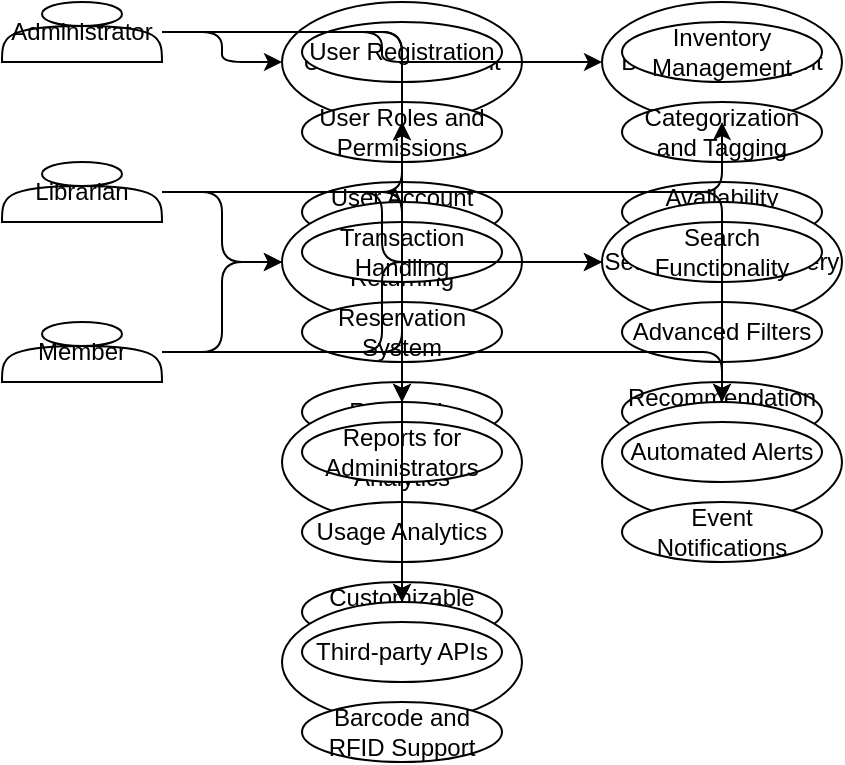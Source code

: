 <mxfile>
  <diagram name="Use Case Diagram">
    <mxGraphModel dx="1314" dy="788" grid="1" gridSize="10" guides="1" tooltips="1" connect="1" arrows="1" fold="1" page="1" pageScale="1" pageWidth="827" pageHeight="1169" math="0" shadow="0">
      <root>
        <mxCell id="0" />
        <mxCell id="1" parent="0" />
        <!-- Actors -->
        <mxCell id="Admin" value="Administrator" style="shape=actor;whiteSpace=wrap;html=1;" vertex="1" parent="1">
          <mxGeometry x="20" y="20" width="80" height="30" as="geometry" />
        </mxCell>
        <mxCell id="Librarian" value="Librarian" style="shape=actor;whiteSpace=wrap;html=1;" vertex="1" parent="1">
          <mxGeometry x="20" y="100" width="80" height="30" as="geometry" />
        </mxCell>
        <mxCell id="Member" value="Member" style="shape=actor;whiteSpace=wrap;html=1;" vertex="1" parent="1">
          <mxGeometry x="20" y="180" width="80" height="30" as="geometry" />
        </mxCell>
        
        <!-- Use Cases -->
        <!-- User Management -->
        <mxCell id="UserManagement" value="User Management" style="ellipse;whiteSpace=wrap;html=1;" vertex="1" parent="1">
          <mxGeometry x="160" y="20" width="120" height="60" as="geometry" />
        </mxCell>
        <mxCell id="UserRegistration" value="User Registration" style="ellipse;whiteSpace=wrap;html=1;" vertex="1" parent="UserManagement">
          <mxGeometry x="10" y="10" width="100" height="30" as="geometry" />
        </mxCell>
        <mxCell id="UserRoles" value="User Roles and Permissions" style="ellipse;whiteSpace=wrap;html=1;" vertex="1" parent="UserManagement">
          <mxGeometry x="10" y="50" width="100" height="30" as="geometry" />
        </mxCell>
        <mxCell id="UserAccount" value="User Account Management" style="ellipse;whiteSpace=wrap;html=1;" vertex="1" parent="UserManagement">
          <mxGeometry x="10" y="90" width="100" height="30" as="geometry" />
        </mxCell>

        <!-- Book Management -->
        <mxCell id="BookManagement" value="Book Management" style="ellipse;whiteSpace=wrap;html=1;" vertex="1" parent="1">
          <mxGeometry x="320" y="20" width="120" height="60" as="geometry" />
        </mxCell>
        <mxCell id="Inventory" value="Inventory Management" style="ellipse;whiteSpace=wrap;html=1;" vertex="1" parent="BookManagement">
          <mxGeometry x="10" y="10" width="100" height="30" as="geometry" />
        </mxCell>
        <mxCell id="Categorization" value="Categorization and Tagging" style="ellipse;whiteSpace=wrap;html=1;" vertex="1" parent="BookManagement">
          <mxGeometry x="10" y="50" width="100" height="30" as="geometry" />
        </mxCell>
        <mxCell id="Availability" value="Availability Tracking" style="ellipse;whiteSpace=wrap;html=1;" vertex="1" parent="BookManagement">
          <mxGeometry x="10" y="90" width="100" height="30" as="geometry" />
        </mxCell>

        <!-- Borrowing and Returning -->
        <mxCell id="BorrowingReturning" value="Borrowing and Returning" style="ellipse;whiteSpace=wrap;html=1;" vertex="1" parent="1">
          <mxGeometry x="160" y="120" width="120" height="60" as="geometry" />
        </mxCell>
        <mxCell id="Transaction" value="Transaction Handling" style="ellipse;whiteSpace=wrap;html=1;" vertex="1" parent="BorrowingReturning">
          <mxGeometry x="10" y="10" width="100" height="30" as="geometry" />
        </mxCell>
        <mxCell id="Reservation" value="Reservation System" style="ellipse;whiteSpace=wrap;html=1;" vertex="1" parent="BorrowingReturning">
          <mxGeometry x="10" y="50" width="100" height="30" as="geometry" />
        </mxCell>
        <mxCell id="Renewals" value="Renewals" style="ellipse;whiteSpace=wrap;html=1;" vertex="1" parent="BorrowingReturning">
          <mxGeometry x="10" y="90" width="100" height="30" as="geometry" />
        </mxCell>

        <!-- Search and Discovery -->
        <mxCell id="SearchDiscovery" value="Search and Discovery" style="ellipse;whiteSpace=wrap;html=1;" vertex="1" parent="1">
          <mxGeometry x="320" y="120" width="120" height="60" as="geometry" />
        </mxCell>
        <mxCell id="Search" value="Search Functionality" style="ellipse;whiteSpace=wrap;html=1;" vertex="1" parent="SearchDiscovery">
          <mxGeometry x="10" y="10" width="100" height="30" as="geometry" />
        </mxCell>
        <mxCell id="Filters" value="Advanced Filters" style="ellipse;whiteSpace=wrap;html=1;" vertex="1" parent="SearchDiscovery">
          <mxGeometry x="10" y="50" width="100" height="30" as="geometry" />
        </mxCell>
        <mxCell id="Recommendations" value="Recommendation System" style="ellipse;whiteSpace=wrap;html=1;" vertex="1" parent="SearchDiscovery">
          <mxGeometry x="10" y="90" width="100" height="30" as="geometry" />
        </mxCell>

        <!-- Reporting and Analytics -->
        <mxCell id="ReportingAnalytics" value="Reporting and Analytics" style="ellipse;whiteSpace=wrap;html=1;" vertex="1" parent="1">
          <mxGeometry x="160" y="220" width="120" height="60" as="geometry" />
        </mxCell>
        <mxCell id="Reports" value="Reports for Administrators" style="ellipse;whiteSpace=wrap;html=1;" vertex="1" parent="ReportingAnalytics">
          <mxGeometry x="10" y="10" width="100" height="30" as="geometry" />
        </mxCell>
        <mxCell id="Analytics" value="Usage Analytics" style="ellipse;whiteSpace=wrap;html=1;" vertex="1" parent="ReportingAnalytics">
          <mxGeometry x="10" y="50" width="100" height="30" as="geometry" />
        </mxCell>
        <mxCell id="Dashboards" value="Customizable Dashboards" style="ellipse;whiteSpace=wrap;html=1;" vertex="1" parent="ReportingAnalytics">
          <mxGeometry x="10" y="90" width="100" height="30" as="geometry" />
        </mxCell>

        <!-- Notifications -->
        <mxCell id="Notifications" value="Notifications" style="ellipse;whiteSpace=wrap;html=1;" vertex="1" parent="1">
          <mxGeometry x="320" y="220" width="120" height="60" as="geometry" />
        </mxCell>
        <mxCell id="Alerts" value="Automated Alerts" style="ellipse;whiteSpace=wrap;html=1;" vertex="1" parent="Notifications">
          <mxGeometry x="10" y="10" width="100" height="30" as="geometry" />
        </mxCell>
        <mxCell id="Events" value="Event Notifications" style="ellipse;whiteSpace=wrap;html=1;" vertex="1" parent="Notifications">
          <mxGeometry x="10" y="50" width="100" height="30" as="geometry" />
        </mxCell>

        <!-- Integration -->
        <mxCell id="Integration" value="Integration" style="ellipse;whiteSpace=wrap;html=1;" vertex="1" parent="1">
          <mxGeometry x="160" y="320" width="120" height="60" as="geometry" />
        </mxCell>
        <mxCell id="APIs" value="Third-party APIs" style="ellipse;whiteSpace=wrap;html=1;" vertex="1" parent="Integration">
          <mxGeometry x="10" y="10" width="100" height="30" as="geometry" />
        </mxCell>
        <mxCell id="BarcodeRFID" value="Barcode and RFID Support" style="ellipse;whiteSpace=wrap;html=1;" vertex="1" parent="Integration">
          <mxGeometry x="10" y="50" width="100" height="30" as="geometry" />
        </mxCell>

        <!-- Relationships -->
        <mxCell id="rel1" edge="1" parent="1" source="Admin" target="UserManagement" style="edgeStyle=orthogonalEdgeStyle;orthogonalLoop=1;">
          <mxGeometry relative="1" as="geometry" />
        </mxCell>
        <mxCell id="rel2" edge="1" parent="1" source="Admin" target="BookManagement" style="edgeStyle=orthogonalEdgeStyle;orthogonalLoop=1;">
          <mxGeometry relative="1" as="geometry" />
        </mxCell>
        <mxCell id="rel3" edge="1" parent="1" source="Admin" target="ReportingAnalytics" style="edgeStyle=orthogonalEdgeStyle;orthogonalLoop=1;">
          <mxGeometry relative="1" as="geometry" />
        </mxCell>
        <mxCell id="rel4" edge="1" parent="1" source="Admin" target="Integration" style="edgeStyle=orthogonalEdgeStyle;orthogonalLoop=1;">
          <mxGeometry relative="1" as="geometry" />
        </mxCell>
        <mxCell id="rel5" edge="1" parent="1" source="Librarian" target="UserManagement" style="edgeStyle=orthogonalEdgeStyle;orthogonalLoop=1;">
          <mxGeometry relative="1" as="geometry" />
        </mxCell>
        <mxCell id="rel6" edge="1" parent="1" source="Librarian" target="BookManagement" style="edgeStyle=orthogonalEdgeStyle;orthogonalLoop=1;">
          <mxGeometry relative="1" as="geometry" />
        </mxCell>
        <mxCell id="rel7" edge="1" parent="1" source="Librarian" target="BorrowingReturning" style="edgeStyle=orthogonalEdgeStyle;orthogonalLoop=1;">
          <mxGeometry relative="1" as="geometry" />
        </mxCell>
        <mxCell id="rel8" edge="1" parent="1" source="Librarian" target="SearchDiscovery" style="edgeStyle=orthogonalEdgeStyle;orthogonalLoop=1;">
          <mxGeometry relative="1" as="geometry" />
        </mxCell>
        <mxCell id="rel9" edge="1" parent="1" source="Librarian" target="ReportingAnalytics" style="edgeStyle=orthogonalEdgeStyle;orthogonalLoop=1;">
          <mxGeometry relative="1" as="geometry" />
        </mxCell>
        <mxCell id="rel10" edge="1" parent="1" source="Librarian" target="Notifications" style="edgeStyle=orthogonalEdgeStyle;orthogonalLoop=1;">
          <mxGeometry relative="1" as="geometry" />
        </mxCell>
        <mxCell id="rel11" edge="1" parent="1" source="Librarian" target="Integration" style="edgeStyle=orthogonalEdgeStyle;orthogonalLoop=1;">
          <mxGeometry relative="1" as="geometry" />
        </mxCell>
        <mxCell id="rel12" edge="1" parent="1" source="Member" target="UserManagement" style="edgeStyle=orthogonalEdgeStyle;orthogonalLoop=1;">
          <mxGeometry relative="1" as="geometry" />
        </mxCell>
        <mxCell id="rel13" edge="1" parent="1" source="Member" target="BorrowingReturning" style="edgeStyle=orthogonalEdgeStyle;orthogonalLoop=1;">
          <mxGeometry relative="1" as="geometry" />
        </mxCell>
        <mxCell id="rel14" edge="1" parent="1" source="Member" target="SearchDiscovery" style="edgeStyle=orthogonalEdgeStyle;orthogonalLoop=1;">
          <mxGeometry relative="1" as="geometry" />
        </mxCell>
        <mxCell id="rel15" edge="1" parent="1" source="Member" target="Notifications" style="edgeStyle=orthogonalEdgeStyle;orthogonalLoop=1;">
          <mxGeometry relative="1" as="geometry" />
        </mxCell>
      </root>
    </mxGraphModel>
  </diagram>
</mxfile>

